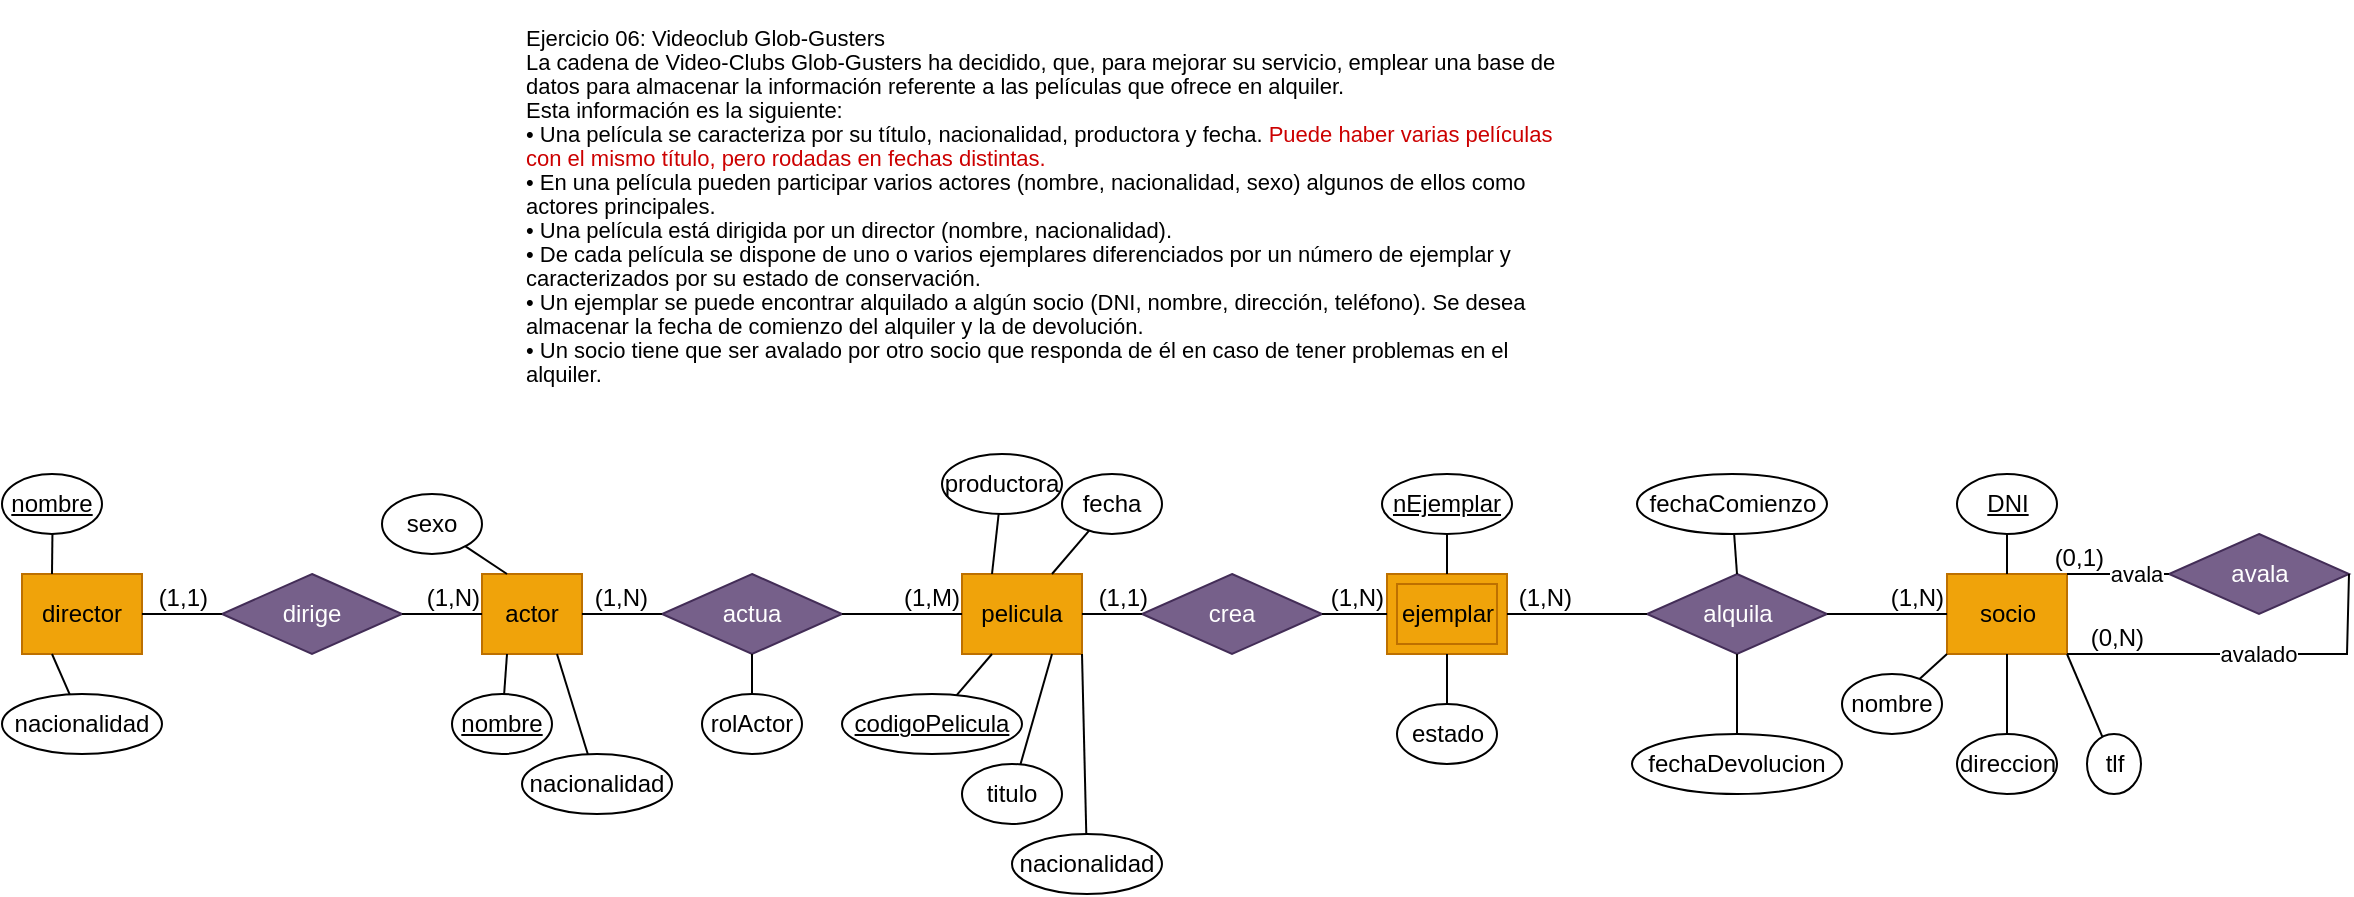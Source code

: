 <mxfile version="27.0.9">
  <diagram name="Página-1" id="F4HB6xTWBtHB_Kmk4LTP">
    <mxGraphModel dx="1113" dy="778" grid="1" gridSize="10" guides="1" tooltips="1" connect="1" arrows="1" fold="1" page="1" pageScale="1" pageWidth="827" pageHeight="1169" math="0" shadow="0">
      <root>
        <mxCell id="0" />
        <mxCell id="1" parent="0" />
        <mxCell id="uIe4lWe4zKRvfWXEUjpG-2" value="&lt;div style=&quot;line-height: 100%;&quot;&gt;&lt;font style=&quot;font-size: 11px;&quot;&gt;&lt;br&gt;Ejercicio 06: Videoclub Glob-Gusters&lt;br&gt;La cadena de Video-Clubs Glob-Gusters ha decidido, que, para mejorar su servicio, emplear una base de datos para almacenar la información referente a las películas que ofrece en alquiler.&lt;br&gt;Esta información es la siguiente:&lt;br&gt;• Una película se caracteriza por su título, nacionalidad, productora y fecha.&lt;font style=&quot;color: rgb(204, 0, 0);&quot;&gt; Puede haber varias películas &lt;br&gt;con el mismo título, pero rodadas en fechas distintas.&lt;/font&gt;&lt;br&gt;• En una película pueden participar varios actores (nombre, nacionalidad, sexo) algunos de ellos como &lt;br&gt;actores principales.&lt;br&gt;• Una película está dirigida por un director (nombre, nacionalidad).&lt;br&gt;• De cada película se dispone de uno o varios ejemplares diferenciados por un número de ejemplar y &lt;br&gt;caracterizados por su estado de conservación.&lt;/font&gt;&lt;/div&gt;&lt;div style=&quot;line-height: 100%;&quot;&gt;&lt;font style=&quot;font-size: 11px;&quot;&gt;• Un ejemplar se puede encontrar alquilado a algún socio (DNI, nombre, dirección, teléfono). Se desea &lt;br&gt;almacenar la fecha de comienzo del alquiler y la de devolución.&lt;br&gt;• Un socio tiene que ser avalado por otro socio que responda de él en caso de tener problemas en el &lt;br&gt;alquiler.&lt;br&gt;&lt;/font&gt;&lt;br&gt;&lt;/div&gt;" style="text;html=1;align=left;verticalAlign=middle;whiteSpace=wrap;rounded=0;" vertex="1" parent="1">
          <mxGeometry x="350" y="180" width="520" height="190" as="geometry" />
        </mxCell>
        <mxCell id="uIe4lWe4zKRvfWXEUjpG-3" value="pelicula" style="whiteSpace=wrap;html=1;align=center;fillColor=#f0a30a;strokeColor=#BD7000;fontColor=#000000;" vertex="1" parent="1">
          <mxGeometry x="570" y="460" width="60" height="40" as="geometry" />
        </mxCell>
        <mxCell id="uIe4lWe4zKRvfWXEUjpG-5" value="director" style="whiteSpace=wrap;html=1;align=center;fillColor=#f0a30a;strokeColor=#BD7000;fontColor=#000000;" vertex="1" parent="1">
          <mxGeometry x="100" y="460" width="60" height="40" as="geometry" />
        </mxCell>
        <mxCell id="uIe4lWe4zKRvfWXEUjpG-6" value="actor" style="whiteSpace=wrap;html=1;align=center;fillColor=#f0a30a;strokeColor=#BD7000;fontColor=#000000;" vertex="1" parent="1">
          <mxGeometry x="330" y="460" width="50" height="40" as="geometry" />
        </mxCell>
        <mxCell id="uIe4lWe4zKRvfWXEUjpG-7" value="ejemplar" style="whiteSpace=wrap;html=1;align=center;fillColor=#f0a30a;strokeColor=#BD7000;fontColor=#000000;shape=ext;margin=3;double=1;" vertex="1" parent="1">
          <mxGeometry x="782.5" y="460" width="60" height="40" as="geometry" />
        </mxCell>
        <mxCell id="uIe4lWe4zKRvfWXEUjpG-11" value="socio" style="whiteSpace=wrap;html=1;align=center;fillColor=#f0a30a;strokeColor=#BD7000;fontColor=#000000;" vertex="1" parent="1">
          <mxGeometry x="1062.5" y="460" width="60" height="40" as="geometry" />
        </mxCell>
        <mxCell id="uIe4lWe4zKRvfWXEUjpG-14" style="edgeStyle=orthogonalEdgeStyle;rounded=0;orthogonalLoop=1;jettySize=auto;html=1;exitX=0.5;exitY=1;exitDx=0;exitDy=0;" edge="1" parent="1">
          <mxGeometry relative="1" as="geometry">
            <mxPoint x="972.5" y="330.0" as="sourcePoint" />
            <mxPoint x="972.5" y="330.0" as="targetPoint" />
          </mxGeometry>
        </mxCell>
        <mxCell id="uIe4lWe4zKRvfWXEUjpG-18" value="dirige" style="shape=rhombus;perimeter=rhombusPerimeter;whiteSpace=wrap;html=1;align=center;fillColor=#76608a;fontColor=#ffffff;strokeColor=#432D57;" vertex="1" parent="1">
          <mxGeometry x="200" y="460" width="90" height="40" as="geometry" />
        </mxCell>
        <mxCell id="uIe4lWe4zKRvfWXEUjpG-19" value="" style="endArrow=none;html=1;rounded=0;exitX=0;exitY=0.5;exitDx=0;exitDy=0;entryX=1;entryY=0.5;entryDx=0;entryDy=0;" edge="1" source="uIe4lWe4zKRvfWXEUjpG-18" parent="1" target="uIe4lWe4zKRvfWXEUjpG-5">
          <mxGeometry relative="1" as="geometry">
            <mxPoint x="177" y="450" as="sourcePoint" />
            <mxPoint x="130" y="480" as="targetPoint" />
          </mxGeometry>
        </mxCell>
        <mxCell id="uIe4lWe4zKRvfWXEUjpG-20" value="(1,1)" style="resizable=0;html=1;whiteSpace=wrap;align=right;verticalAlign=bottom;" connectable="0" vertex="1" parent="uIe4lWe4zKRvfWXEUjpG-19">
          <mxGeometry x="1" relative="1" as="geometry">
            <mxPoint x="34" as="offset" />
          </mxGeometry>
        </mxCell>
        <mxCell id="uIe4lWe4zKRvfWXEUjpG-21" value="" style="endArrow=none;html=1;rounded=0;exitX=1;exitY=0.5;exitDx=0;exitDy=0;" edge="1" source="uIe4lWe4zKRvfWXEUjpG-18" parent="1">
          <mxGeometry relative="1" as="geometry">
            <mxPoint x="157" y="450" as="sourcePoint" />
            <mxPoint x="330" y="480" as="targetPoint" />
          </mxGeometry>
        </mxCell>
        <mxCell id="uIe4lWe4zKRvfWXEUjpG-22" value="(1,N)" style="resizable=0;html=1;whiteSpace=wrap;align=right;verticalAlign=bottom;" connectable="0" vertex="1" parent="uIe4lWe4zKRvfWXEUjpG-21">
          <mxGeometry x="1" relative="1" as="geometry">
            <mxPoint as="offset" />
          </mxGeometry>
        </mxCell>
        <mxCell id="uIe4lWe4zKRvfWXEUjpG-24" value="" style="endArrow=none;html=1;rounded=0;exitX=0.25;exitY=0;exitDx=0;exitDy=0;" edge="1" target="uIe4lWe4zKRvfWXEUjpG-25" parent="1" source="uIe4lWe4zKRvfWXEUjpG-5">
          <mxGeometry relative="1" as="geometry">
            <mxPoint x="110" y="405" as="sourcePoint" />
            <mxPoint x="170" y="405" as="targetPoint" />
          </mxGeometry>
        </mxCell>
        <mxCell id="uIe4lWe4zKRvfWXEUjpG-25" value="&lt;u&gt;nombre&lt;/u&gt;" style="ellipse;whiteSpace=wrap;html=1;align=center;" vertex="1" parent="1">
          <mxGeometry x="90" y="410" width="50" height="30" as="geometry" />
        </mxCell>
        <mxCell id="uIe4lWe4zKRvfWXEUjpG-26" value="" style="endArrow=none;html=1;rounded=0;exitX=0.25;exitY=1;exitDx=0;exitDy=0;" edge="1" target="uIe4lWe4zKRvfWXEUjpG-27" parent="1" source="uIe4lWe4zKRvfWXEUjpG-5">
          <mxGeometry relative="1" as="geometry">
            <mxPoint x="130" y="565" as="sourcePoint" />
            <mxPoint x="190" y="565" as="targetPoint" />
          </mxGeometry>
        </mxCell>
        <mxCell id="uIe4lWe4zKRvfWXEUjpG-27" value="nacionalidad" style="ellipse;whiteSpace=wrap;html=1;align=center;" vertex="1" parent="1">
          <mxGeometry x="90" y="520" width="80" height="30" as="geometry" />
        </mxCell>
        <mxCell id="uIe4lWe4zKRvfWXEUjpG-28" value="" style="endArrow=none;html=1;rounded=0;exitX=0.25;exitY=1;exitDx=0;exitDy=0;" edge="1" target="uIe4lWe4zKRvfWXEUjpG-29" parent="1" source="uIe4lWe4zKRvfWXEUjpG-6">
          <mxGeometry relative="1" as="geometry">
            <mxPoint x="300" y="555" as="sourcePoint" />
            <mxPoint x="360" y="555" as="targetPoint" />
          </mxGeometry>
        </mxCell>
        <mxCell id="uIe4lWe4zKRvfWXEUjpG-29" value="&lt;u&gt;nombre&lt;/u&gt;" style="ellipse;whiteSpace=wrap;html=1;align=center;" vertex="1" parent="1">
          <mxGeometry x="315" y="520" width="50" height="30" as="geometry" />
        </mxCell>
        <mxCell id="uIe4lWe4zKRvfWXEUjpG-30" value="" style="endArrow=none;html=1;rounded=0;exitX=0.75;exitY=1;exitDx=0;exitDy=0;" edge="1" target="uIe4lWe4zKRvfWXEUjpG-31" parent="1" source="uIe4lWe4zKRvfWXEUjpG-6">
          <mxGeometry relative="1" as="geometry">
            <mxPoint x="370" y="545" as="sourcePoint" />
            <mxPoint x="430" y="545" as="targetPoint" />
          </mxGeometry>
        </mxCell>
        <mxCell id="uIe4lWe4zKRvfWXEUjpG-31" value="nacionalidad" style="ellipse;whiteSpace=wrap;html=1;align=center;" vertex="1" parent="1">
          <mxGeometry x="350" y="550" width="75" height="30" as="geometry" />
        </mxCell>
        <mxCell id="uIe4lWe4zKRvfWXEUjpG-32" value="" style="endArrow=none;html=1;rounded=0;exitX=0.25;exitY=0;exitDx=0;exitDy=0;" edge="1" target="uIe4lWe4zKRvfWXEUjpG-33" parent="1" source="uIe4lWe4zKRvfWXEUjpG-6">
          <mxGeometry relative="1" as="geometry">
            <mxPoint x="220" y="405" as="sourcePoint" />
            <mxPoint x="280" y="405" as="targetPoint" />
          </mxGeometry>
        </mxCell>
        <mxCell id="uIe4lWe4zKRvfWXEUjpG-33" value="sexo" style="ellipse;whiteSpace=wrap;html=1;align=center;" vertex="1" parent="1">
          <mxGeometry x="280" y="420" width="50" height="30" as="geometry" />
        </mxCell>
        <mxCell id="uIe4lWe4zKRvfWXEUjpG-34" value="actua" style="shape=rhombus;perimeter=rhombusPerimeter;whiteSpace=wrap;html=1;align=center;fillColor=#76608a;fontColor=#ffffff;strokeColor=#432D57;" vertex="1" parent="1">
          <mxGeometry x="420" y="460" width="90" height="40" as="geometry" />
        </mxCell>
        <mxCell id="uIe4lWe4zKRvfWXEUjpG-35" value="" style="endArrow=none;html=1;rounded=0;exitX=0;exitY=0.5;exitDx=0;exitDy=0;entryX=1;entryY=0.5;entryDx=0;entryDy=0;" edge="1" source="uIe4lWe4zKRvfWXEUjpG-34" parent="1" target="uIe4lWe4zKRvfWXEUjpG-6">
          <mxGeometry relative="1" as="geometry">
            <mxPoint x="397" y="450" as="sourcePoint" />
            <mxPoint x="350" y="480" as="targetPoint" />
          </mxGeometry>
        </mxCell>
        <mxCell id="uIe4lWe4zKRvfWXEUjpG-36" value="(1,N)" style="resizable=0;html=1;whiteSpace=wrap;align=right;verticalAlign=bottom;" connectable="0" vertex="1" parent="uIe4lWe4zKRvfWXEUjpG-35">
          <mxGeometry x="1" relative="1" as="geometry">
            <mxPoint x="34" as="offset" />
          </mxGeometry>
        </mxCell>
        <mxCell id="uIe4lWe4zKRvfWXEUjpG-37" value="" style="endArrow=none;html=1;rounded=0;exitX=1;exitY=0.5;exitDx=0;exitDy=0;" edge="1" source="uIe4lWe4zKRvfWXEUjpG-34" parent="1">
          <mxGeometry relative="1" as="geometry">
            <mxPoint x="397" y="450" as="sourcePoint" />
            <mxPoint x="570" y="480" as="targetPoint" />
          </mxGeometry>
        </mxCell>
        <mxCell id="uIe4lWe4zKRvfWXEUjpG-38" value="(1,M)" style="resizable=0;html=1;whiteSpace=wrap;align=right;verticalAlign=bottom;" connectable="0" vertex="1" parent="uIe4lWe4zKRvfWXEUjpG-37">
          <mxGeometry x="1" relative="1" as="geometry">
            <mxPoint as="offset" />
          </mxGeometry>
        </mxCell>
        <mxCell id="uIe4lWe4zKRvfWXEUjpG-39" value="" style="endArrow=none;html=1;rounded=0;exitX=0.5;exitY=1;exitDx=0;exitDy=0;" edge="1" target="uIe4lWe4zKRvfWXEUjpG-40" parent="1" source="uIe4lWe4zKRvfWXEUjpG-34">
          <mxGeometry relative="1" as="geometry">
            <mxPoint x="455" y="555" as="sourcePoint" />
            <mxPoint x="515" y="555" as="targetPoint" />
          </mxGeometry>
        </mxCell>
        <mxCell id="uIe4lWe4zKRvfWXEUjpG-40" value="rolActor" style="ellipse;whiteSpace=wrap;html=1;align=center;" vertex="1" parent="1">
          <mxGeometry x="440" y="520" width="50" height="30" as="geometry" />
        </mxCell>
        <mxCell id="uIe4lWe4zKRvfWXEUjpG-41" value="crea" style="shape=rhombus;perimeter=rhombusPerimeter;whiteSpace=wrap;html=1;align=center;fillColor=#76608a;fontColor=#ffffff;strokeColor=#432D57;" vertex="1" parent="1">
          <mxGeometry x="660" y="460" width="90" height="40" as="geometry" />
        </mxCell>
        <mxCell id="uIe4lWe4zKRvfWXEUjpG-42" value="" style="endArrow=none;html=1;rounded=0;exitX=0;exitY=0.5;exitDx=0;exitDy=0;entryX=1;entryY=0.5;entryDx=0;entryDy=0;" edge="1" source="uIe4lWe4zKRvfWXEUjpG-41" parent="1" target="uIe4lWe4zKRvfWXEUjpG-3">
          <mxGeometry relative="1" as="geometry">
            <mxPoint x="677" y="450" as="sourcePoint" />
            <mxPoint x="630" y="480" as="targetPoint" />
          </mxGeometry>
        </mxCell>
        <mxCell id="uIe4lWe4zKRvfWXEUjpG-43" value="(1,1)" style="resizable=0;html=1;whiteSpace=wrap;align=right;verticalAlign=bottom;" connectable="0" vertex="1" parent="uIe4lWe4zKRvfWXEUjpG-42">
          <mxGeometry x="1" relative="1" as="geometry">
            <mxPoint x="34" as="offset" />
          </mxGeometry>
        </mxCell>
        <mxCell id="uIe4lWe4zKRvfWXEUjpG-44" value="" style="endArrow=none;html=1;rounded=0;exitX=1;exitY=0.5;exitDx=0;exitDy=0;entryX=0;entryY=0.5;entryDx=0;entryDy=0;" edge="1" source="uIe4lWe4zKRvfWXEUjpG-41" parent="1" target="uIe4lWe4zKRvfWXEUjpG-7">
          <mxGeometry relative="1" as="geometry">
            <mxPoint x="637" y="450" as="sourcePoint" />
            <mxPoint x="810" y="480" as="targetPoint" />
          </mxGeometry>
        </mxCell>
        <mxCell id="uIe4lWe4zKRvfWXEUjpG-45" value="(1,N)" style="resizable=0;html=1;whiteSpace=wrap;align=right;verticalAlign=bottom;" connectable="0" vertex="1" parent="uIe4lWe4zKRvfWXEUjpG-44">
          <mxGeometry x="1" relative="1" as="geometry">
            <mxPoint as="offset" />
          </mxGeometry>
        </mxCell>
        <mxCell id="uIe4lWe4zKRvfWXEUjpG-46" value="" style="endArrow=none;html=1;rounded=0;exitX=0.25;exitY=1;exitDx=0;exitDy=0;" edge="1" target="uIe4lWe4zKRvfWXEUjpG-47" parent="1" source="uIe4lWe4zKRvfWXEUjpG-3">
          <mxGeometry relative="1" as="geometry">
            <mxPoint x="585" y="570" as="sourcePoint" />
            <mxPoint x="645" y="570" as="targetPoint" />
          </mxGeometry>
        </mxCell>
        <mxCell id="uIe4lWe4zKRvfWXEUjpG-47" value="&lt;u&gt;codigoPelicula&lt;/u&gt;" style="ellipse;whiteSpace=wrap;html=1;align=center;" vertex="1" parent="1">
          <mxGeometry x="510" y="520" width="90" height="30" as="geometry" />
        </mxCell>
        <mxCell id="uIe4lWe4zKRvfWXEUjpG-48" value="" style="endArrow=none;html=1;rounded=0;exitX=0.75;exitY=1;exitDx=0;exitDy=0;" edge="1" target="uIe4lWe4zKRvfWXEUjpG-49" parent="1" source="uIe4lWe4zKRvfWXEUjpG-3">
          <mxGeometry relative="1" as="geometry">
            <mxPoint x="640" y="575" as="sourcePoint" />
            <mxPoint x="700" y="575" as="targetPoint" />
          </mxGeometry>
        </mxCell>
        <mxCell id="uIe4lWe4zKRvfWXEUjpG-49" value="titulo" style="ellipse;whiteSpace=wrap;html=1;align=center;" vertex="1" parent="1">
          <mxGeometry x="570" y="555" width="50" height="30" as="geometry" />
        </mxCell>
        <mxCell id="uIe4lWe4zKRvfWXEUjpG-50" value="" style="endArrow=none;html=1;rounded=0;exitX=1;exitY=1;exitDx=0;exitDy=0;" edge="1" target="uIe4lWe4zKRvfWXEUjpG-51" parent="1" source="uIe4lWe4zKRvfWXEUjpG-3">
          <mxGeometry relative="1" as="geometry">
            <mxPoint x="650" y="510" as="sourcePoint" />
            <mxPoint x="770" y="545" as="targetPoint" />
          </mxGeometry>
        </mxCell>
        <mxCell id="uIe4lWe4zKRvfWXEUjpG-51" value="nacionalidad" style="ellipse;whiteSpace=wrap;html=1;align=center;" vertex="1" parent="1">
          <mxGeometry x="595" y="590" width="75" height="30" as="geometry" />
        </mxCell>
        <mxCell id="uIe4lWe4zKRvfWXEUjpG-52" value="" style="endArrow=none;html=1;rounded=0;exitX=0.25;exitY=0;exitDx=0;exitDy=0;" edge="1" target="uIe4lWe4zKRvfWXEUjpG-53" parent="1" source="uIe4lWe4zKRvfWXEUjpG-3">
          <mxGeometry relative="1" as="geometry">
            <mxPoint x="630" y="415" as="sourcePoint" />
            <mxPoint x="690" y="415" as="targetPoint" />
          </mxGeometry>
        </mxCell>
        <mxCell id="uIe4lWe4zKRvfWXEUjpG-53" value="productora" style="ellipse;whiteSpace=wrap;html=1;align=center;" vertex="1" parent="1">
          <mxGeometry x="560" y="400" width="60" height="30" as="geometry" />
        </mxCell>
        <mxCell id="uIe4lWe4zKRvfWXEUjpG-54" value="" style="endArrow=none;html=1;rounded=0;exitX=0.75;exitY=0;exitDx=0;exitDy=0;" edge="1" target="uIe4lWe4zKRvfWXEUjpG-55" parent="1" source="uIe4lWe4zKRvfWXEUjpG-3">
          <mxGeometry relative="1" as="geometry">
            <mxPoint x="640" y="415" as="sourcePoint" />
            <mxPoint x="700" y="415" as="targetPoint" />
          </mxGeometry>
        </mxCell>
        <mxCell id="uIe4lWe4zKRvfWXEUjpG-55" value="fecha" style="ellipse;whiteSpace=wrap;html=1;align=center;" vertex="1" parent="1">
          <mxGeometry x="620" y="410" width="50" height="30" as="geometry" />
        </mxCell>
        <mxCell id="uIe4lWe4zKRvfWXEUjpG-57" value="" style="endArrow=none;html=1;rounded=0;exitX=0.5;exitY=0;exitDx=0;exitDy=0;" edge="1" target="uIe4lWe4zKRvfWXEUjpG-58" parent="1" source="uIe4lWe4zKRvfWXEUjpG-7">
          <mxGeometry relative="1" as="geometry">
            <mxPoint x="782.5" y="415" as="sourcePoint" />
            <mxPoint x="842.5" y="415" as="targetPoint" />
          </mxGeometry>
        </mxCell>
        <mxCell id="uIe4lWe4zKRvfWXEUjpG-58" value="&lt;u&gt;nEjemplar&lt;/u&gt;" style="ellipse;whiteSpace=wrap;html=1;align=center;" vertex="1" parent="1">
          <mxGeometry x="780" y="410" width="65" height="30" as="geometry" />
        </mxCell>
        <mxCell id="uIe4lWe4zKRvfWXEUjpG-59" value="" style="endArrow=none;html=1;rounded=0;exitX=0.5;exitY=1;exitDx=0;exitDy=0;" edge="1" target="uIe4lWe4zKRvfWXEUjpG-60" parent="1" source="uIe4lWe4zKRvfWXEUjpG-7">
          <mxGeometry relative="1" as="geometry">
            <mxPoint x="760.5" y="545" as="sourcePoint" />
            <mxPoint x="820.5" y="545" as="targetPoint" />
          </mxGeometry>
        </mxCell>
        <mxCell id="uIe4lWe4zKRvfWXEUjpG-60" value="estado" style="ellipse;whiteSpace=wrap;html=1;align=center;" vertex="1" parent="1">
          <mxGeometry x="787.5" y="525" width="50" height="30" as="geometry" />
        </mxCell>
        <mxCell id="uIe4lWe4zKRvfWXEUjpG-61" value="alquila" style="shape=rhombus;perimeter=rhombusPerimeter;whiteSpace=wrap;html=1;align=center;fillColor=#76608a;fontColor=#ffffff;strokeColor=#432D57;" vertex="1" parent="1">
          <mxGeometry x="912.5" y="460" width="90" height="40" as="geometry" />
        </mxCell>
        <mxCell id="uIe4lWe4zKRvfWXEUjpG-62" value="" style="endArrow=none;html=1;rounded=0;exitX=0;exitY=0.5;exitDx=0;exitDy=0;" edge="1" source="uIe4lWe4zKRvfWXEUjpG-61" parent="1">
          <mxGeometry relative="1" as="geometry">
            <mxPoint x="889.5" y="450" as="sourcePoint" />
            <mxPoint x="842.5" y="480" as="targetPoint" />
          </mxGeometry>
        </mxCell>
        <mxCell id="uIe4lWe4zKRvfWXEUjpG-63" value="(1,N)" style="resizable=0;html=1;whiteSpace=wrap;align=right;verticalAlign=bottom;" connectable="0" vertex="1" parent="uIe4lWe4zKRvfWXEUjpG-62">
          <mxGeometry x="1" relative="1" as="geometry">
            <mxPoint x="34" as="offset" />
          </mxGeometry>
        </mxCell>
        <mxCell id="uIe4lWe4zKRvfWXEUjpG-64" value="" style="endArrow=none;html=1;rounded=0;exitX=1;exitY=0.5;exitDx=0;exitDy=0;" edge="1" source="uIe4lWe4zKRvfWXEUjpG-61" parent="1">
          <mxGeometry relative="1" as="geometry">
            <mxPoint x="889.5" y="450" as="sourcePoint" />
            <mxPoint x="1062.5" y="480" as="targetPoint" />
          </mxGeometry>
        </mxCell>
        <mxCell id="uIe4lWe4zKRvfWXEUjpG-65" value="(1,N)" style="resizable=0;html=1;whiteSpace=wrap;align=right;verticalAlign=bottom;" connectable="0" vertex="1" parent="uIe4lWe4zKRvfWXEUjpG-64">
          <mxGeometry x="1" relative="1" as="geometry">
            <mxPoint as="offset" />
          </mxGeometry>
        </mxCell>
        <mxCell id="uIe4lWe4zKRvfWXEUjpG-66" value="" style="endArrow=none;html=1;rounded=0;exitX=0.5;exitY=0;exitDx=0;exitDy=0;" edge="1" target="uIe4lWe4zKRvfWXEUjpG-67" parent="1" source="uIe4lWe4zKRvfWXEUjpG-61">
          <mxGeometry relative="1" as="geometry">
            <mxPoint x="912.5" y="395" as="sourcePoint" />
            <mxPoint x="972.5" y="395" as="targetPoint" />
          </mxGeometry>
        </mxCell>
        <mxCell id="uIe4lWe4zKRvfWXEUjpG-67" value="fechaComienzo" style="ellipse;whiteSpace=wrap;html=1;align=center;" vertex="1" parent="1">
          <mxGeometry x="907.5" y="410" width="95" height="30" as="geometry" />
        </mxCell>
        <mxCell id="uIe4lWe4zKRvfWXEUjpG-68" value="" style="endArrow=none;html=1;rounded=0;exitX=0.5;exitY=1;exitDx=0;exitDy=0;" edge="1" target="uIe4lWe4zKRvfWXEUjpG-69" parent="1" source="uIe4lWe4zKRvfWXEUjpG-61">
          <mxGeometry relative="1" as="geometry">
            <mxPoint x="912.5" y="555" as="sourcePoint" />
            <mxPoint x="972.5" y="555" as="targetPoint" />
          </mxGeometry>
        </mxCell>
        <mxCell id="uIe4lWe4zKRvfWXEUjpG-69" value="fechaDevolucion" style="ellipse;whiteSpace=wrap;html=1;align=center;" vertex="1" parent="1">
          <mxGeometry x="905" y="540" width="105" height="30" as="geometry" />
        </mxCell>
        <mxCell id="uIe4lWe4zKRvfWXEUjpG-71" value="" style="endArrow=none;html=1;rounded=0;exitX=0.5;exitY=0;exitDx=0;exitDy=0;" edge="1" target="uIe4lWe4zKRvfWXEUjpG-72" parent="1" source="uIe4lWe4zKRvfWXEUjpG-11">
          <mxGeometry relative="1" as="geometry">
            <mxPoint x="1062.5" y="405" as="sourcePoint" />
            <mxPoint x="1122.5" y="405" as="targetPoint" />
          </mxGeometry>
        </mxCell>
        <mxCell id="uIe4lWe4zKRvfWXEUjpG-72" value="&lt;u&gt;DNI&lt;/u&gt;" style="ellipse;whiteSpace=wrap;html=1;align=center;" vertex="1" parent="1">
          <mxGeometry x="1067.5" y="410" width="50" height="30" as="geometry" />
        </mxCell>
        <mxCell id="uIe4lWe4zKRvfWXEUjpG-73" value="" style="endArrow=none;html=1;rounded=0;exitX=0;exitY=1;exitDx=0;exitDy=0;" edge="1" target="uIe4lWe4zKRvfWXEUjpG-74" parent="1" source="uIe4lWe4zKRvfWXEUjpG-11">
          <mxGeometry relative="1" as="geometry">
            <mxPoint x="1022.5" y="555" as="sourcePoint" />
            <mxPoint x="1082.5" y="555" as="targetPoint" />
          </mxGeometry>
        </mxCell>
        <mxCell id="uIe4lWe4zKRvfWXEUjpG-74" value="nombre" style="ellipse;whiteSpace=wrap;html=1;align=center;" vertex="1" parent="1">
          <mxGeometry x="1010" y="510" width="50" height="30" as="geometry" />
        </mxCell>
        <mxCell id="uIe4lWe4zKRvfWXEUjpG-75" value="" style="endArrow=none;html=1;rounded=0;exitX=0.5;exitY=1;exitDx=0;exitDy=0;" edge="1" target="uIe4lWe4zKRvfWXEUjpG-76" parent="1" source="uIe4lWe4zKRvfWXEUjpG-11">
          <mxGeometry relative="1" as="geometry">
            <mxPoint x="1060.5" y="575" as="sourcePoint" />
            <mxPoint x="1120.5" y="575" as="targetPoint" />
          </mxGeometry>
        </mxCell>
        <mxCell id="uIe4lWe4zKRvfWXEUjpG-76" value="direccion" style="ellipse;whiteSpace=wrap;html=1;align=center;" vertex="1" parent="1">
          <mxGeometry x="1067.5" y="540" width="50" height="30" as="geometry" />
        </mxCell>
        <mxCell id="uIe4lWe4zKRvfWXEUjpG-77" value="" style="endArrow=none;html=1;rounded=0;exitX=1;exitY=1;exitDx=0;exitDy=0;" edge="1" target="uIe4lWe4zKRvfWXEUjpG-78" parent="1" source="uIe4lWe4zKRvfWXEUjpG-11">
          <mxGeometry relative="1" as="geometry">
            <mxPoint x="1130.5" y="565" as="sourcePoint" />
            <mxPoint x="1190.5" y="565" as="targetPoint" />
          </mxGeometry>
        </mxCell>
        <mxCell id="uIe4lWe4zKRvfWXEUjpG-78" value="tlf" style="ellipse;whiteSpace=wrap;html=1;align=center;" vertex="1" parent="1">
          <mxGeometry x="1132.5" y="540" width="27" height="30" as="geometry" />
        </mxCell>
        <mxCell id="uIe4lWe4zKRvfWXEUjpG-79" value="avala" style="shape=rhombus;perimeter=rhombusPerimeter;whiteSpace=wrap;html=1;align=center;fillColor=#76608a;fontColor=#ffffff;strokeColor=#432D57;" vertex="1" parent="1">
          <mxGeometry x="1173.5" y="440" width="90" height="40" as="geometry" />
        </mxCell>
        <mxCell id="uIe4lWe4zKRvfWXEUjpG-80" value="" style="endArrow=none;html=1;rounded=0;exitX=0;exitY=0.5;exitDx=0;exitDy=0;entryX=1;entryY=0;entryDx=0;entryDy=0;" edge="1" source="uIe4lWe4zKRvfWXEUjpG-79" parent="1" target="uIe4lWe4zKRvfWXEUjpG-11">
          <mxGeometry relative="1" as="geometry">
            <mxPoint x="1169.5" y="430" as="sourcePoint" />
            <mxPoint x="1122.5" y="460" as="targetPoint" />
          </mxGeometry>
        </mxCell>
        <mxCell id="uIe4lWe4zKRvfWXEUjpG-81" value="(0,1)" style="resizable=0;html=1;whiteSpace=wrap;align=right;verticalAlign=bottom;" connectable="0" vertex="1" parent="uIe4lWe4zKRvfWXEUjpG-80">
          <mxGeometry x="1" relative="1" as="geometry">
            <mxPoint x="20" as="offset" />
          </mxGeometry>
        </mxCell>
        <mxCell id="uIe4lWe4zKRvfWXEUjpG-84" value="avala" style="edgeLabel;html=1;align=center;verticalAlign=middle;resizable=0;points=[];" vertex="1" connectable="0" parent="uIe4lWe4zKRvfWXEUjpG-80">
          <mxGeometry x="-0.359" relative="1" as="geometry">
            <mxPoint as="offset" />
          </mxGeometry>
        </mxCell>
        <mxCell id="uIe4lWe4zKRvfWXEUjpG-82" value="" style="endArrow=none;html=1;rounded=0;exitX=1;exitY=0.5;exitDx=0;exitDy=0;entryX=1;entryY=1;entryDx=0;entryDy=0;" edge="1" source="uIe4lWe4zKRvfWXEUjpG-79" parent="1" target="uIe4lWe4zKRvfWXEUjpG-11">
          <mxGeometry relative="1" as="geometry">
            <mxPoint x="1169.5" y="430" as="sourcePoint" />
            <mxPoint x="1282.5" y="500" as="targetPoint" />
            <Array as="points">
              <mxPoint x="1262.5" y="500" />
            </Array>
          </mxGeometry>
        </mxCell>
        <mxCell id="uIe4lWe4zKRvfWXEUjpG-83" value="(0,N)" style="resizable=0;html=1;whiteSpace=wrap;align=right;verticalAlign=bottom;" connectable="0" vertex="1" parent="uIe4lWe4zKRvfWXEUjpG-82">
          <mxGeometry x="1" relative="1" as="geometry">
            <mxPoint x="40" as="offset" />
          </mxGeometry>
        </mxCell>
        <mxCell id="uIe4lWe4zKRvfWXEUjpG-85" value="avalado" style="edgeLabel;html=1;align=center;verticalAlign=middle;resizable=0;points=[];" vertex="1" connectable="0" parent="uIe4lWe4zKRvfWXEUjpG-82">
          <mxGeometry x="-0.061" relative="1" as="geometry">
            <mxPoint as="offset" />
          </mxGeometry>
        </mxCell>
      </root>
    </mxGraphModel>
  </diagram>
</mxfile>
